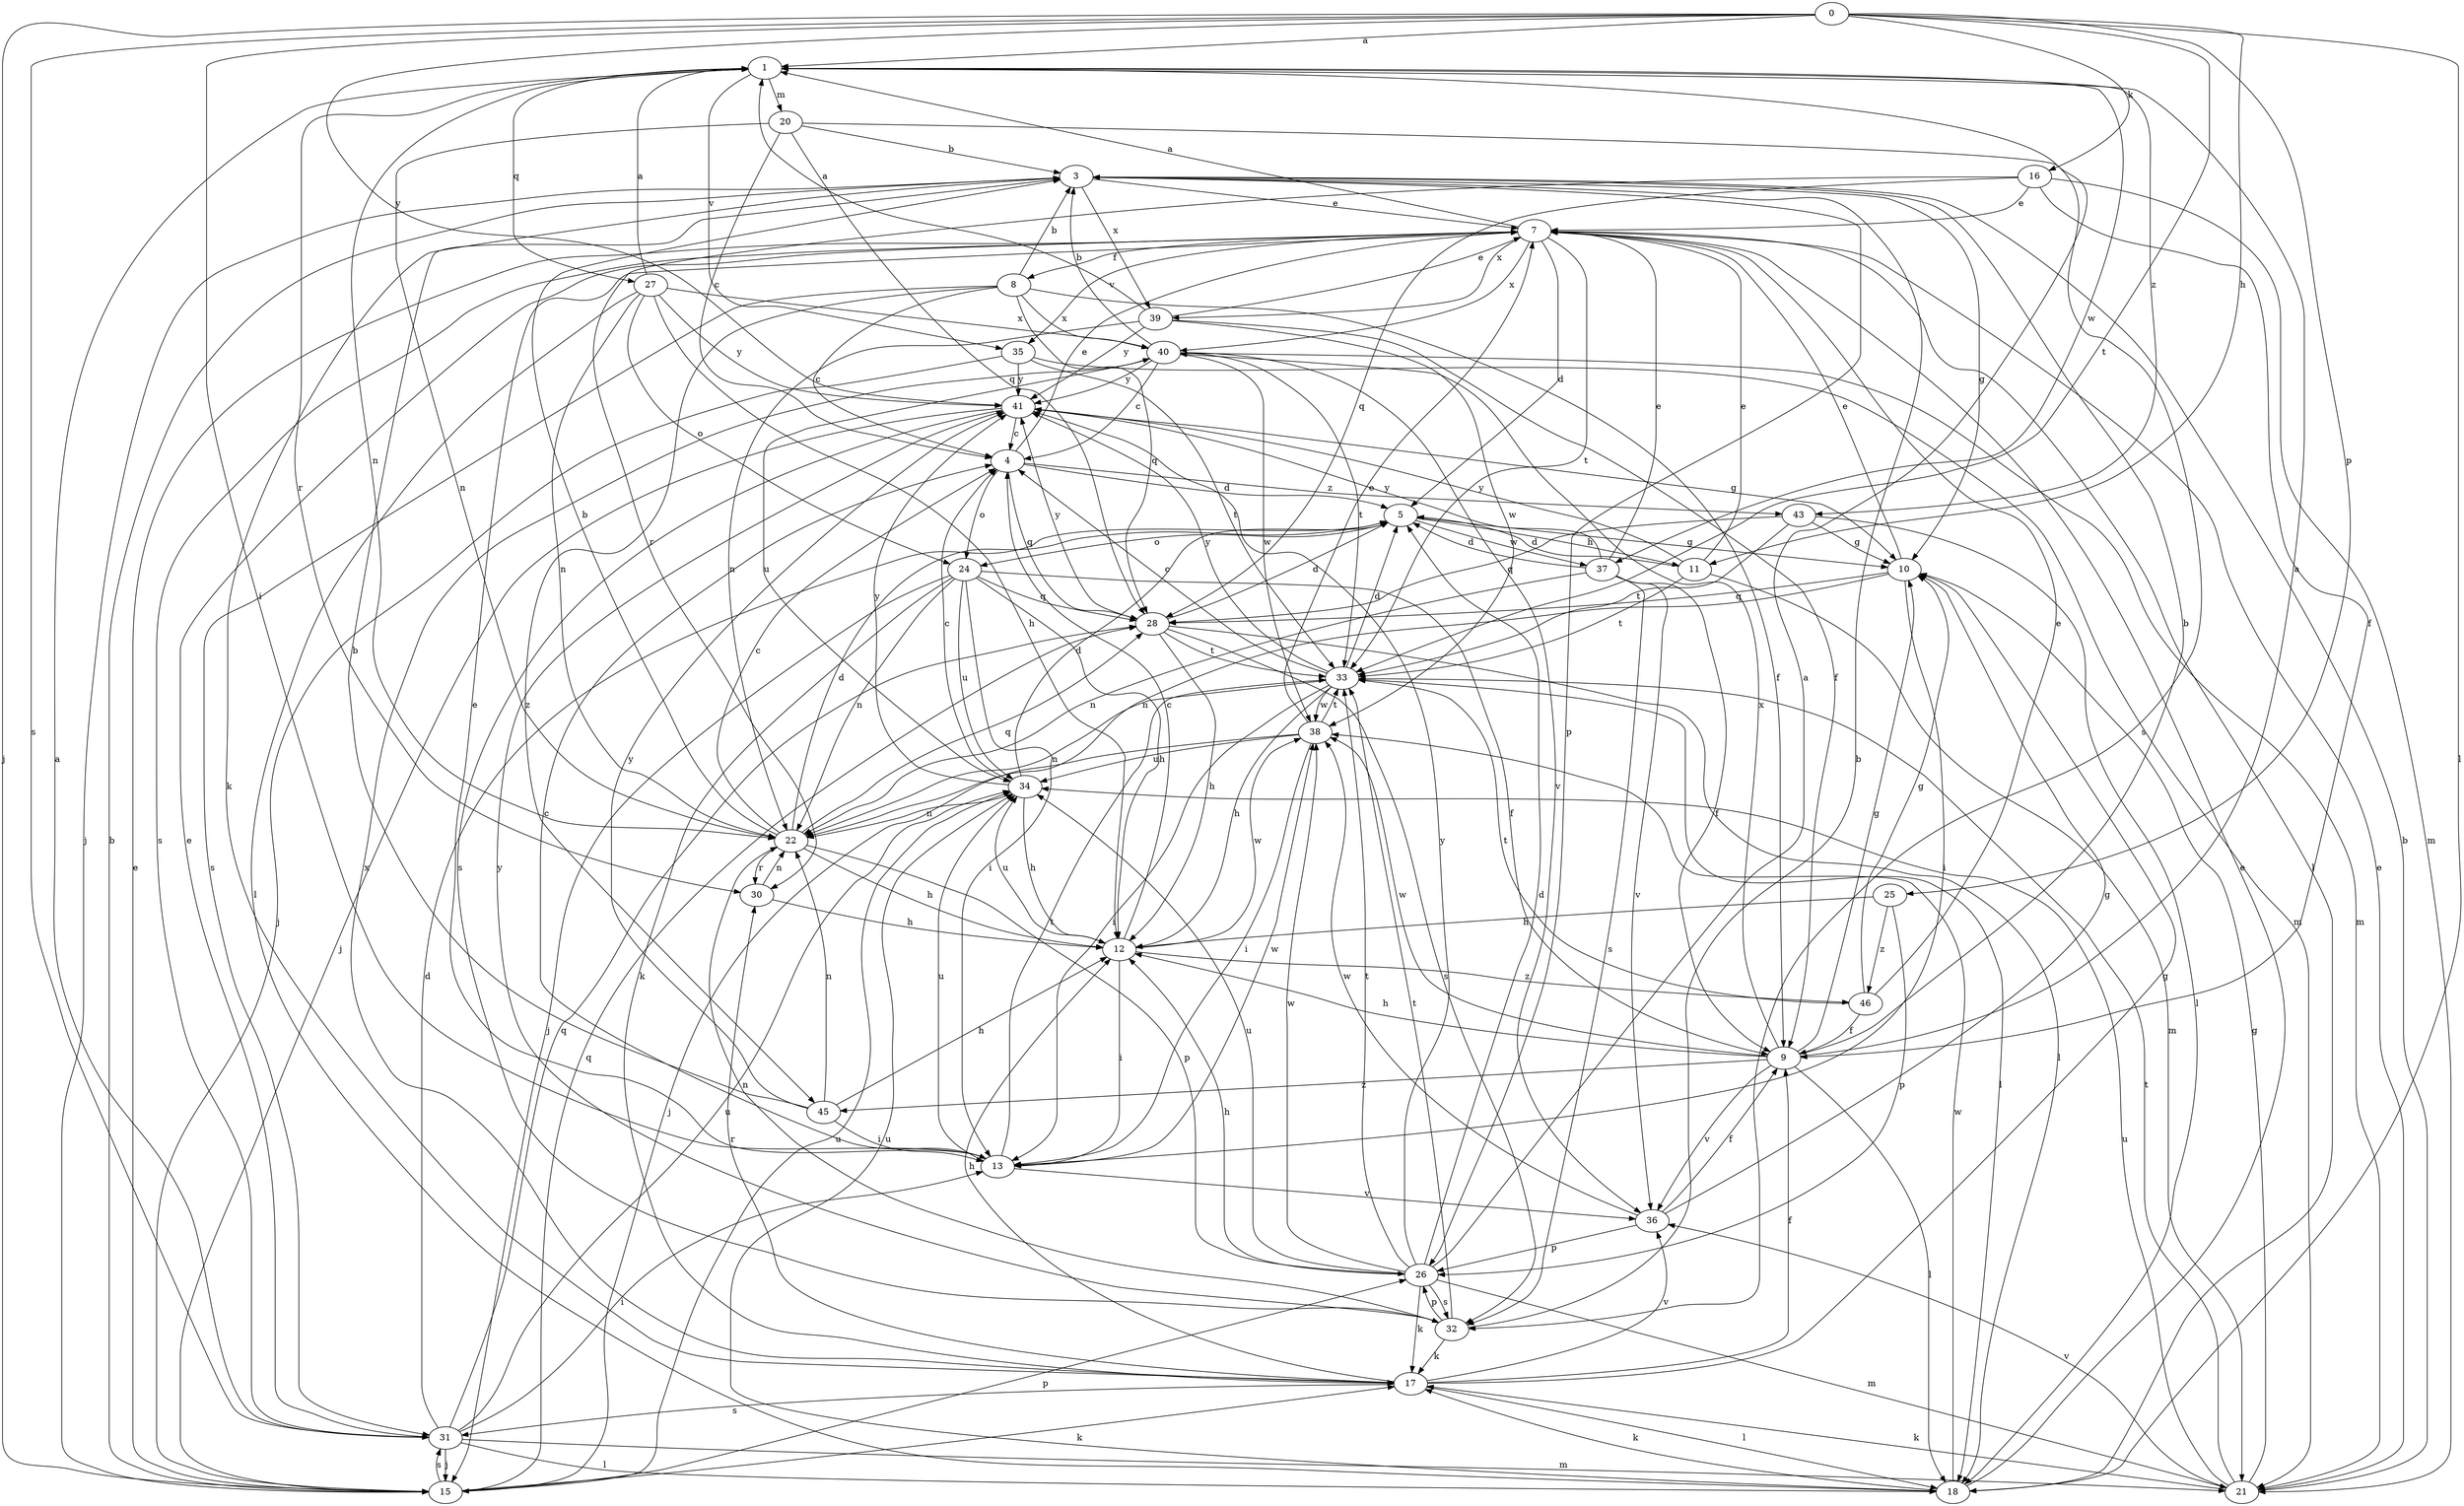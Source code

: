 strict digraph  {
0;
1;
3;
4;
5;
7;
8;
9;
10;
11;
12;
13;
15;
16;
17;
18;
20;
21;
22;
24;
25;
26;
27;
28;
30;
31;
32;
33;
34;
35;
36;
37;
38;
39;
40;
41;
43;
45;
46;
0 -> 1  [label=a];
0 -> 11  [label=h];
0 -> 13  [label=i];
0 -> 15  [label=j];
0 -> 16  [label=k];
0 -> 18  [label=l];
0 -> 25  [label=p];
0 -> 31  [label=s];
0 -> 33  [label=t];
0 -> 41  [label=y];
1 -> 20  [label=m];
1 -> 22  [label=n];
1 -> 27  [label=q];
1 -> 30  [label=r];
1 -> 35  [label=v];
1 -> 37  [label=w];
1 -> 43  [label=z];
3 -> 7  [label=e];
3 -> 10  [label=g];
3 -> 15  [label=j];
3 -> 17  [label=k];
3 -> 26  [label=p];
3 -> 39  [label=x];
4 -> 5  [label=d];
4 -> 7  [label=e];
4 -> 24  [label=o];
4 -> 28  [label=q];
4 -> 43  [label=z];
5 -> 10  [label=g];
5 -> 11  [label=h];
5 -> 24  [label=o];
5 -> 37  [label=w];
7 -> 1  [label=a];
7 -> 5  [label=d];
7 -> 8  [label=f];
7 -> 18  [label=l];
7 -> 31  [label=s];
7 -> 33  [label=t];
7 -> 35  [label=v];
7 -> 39  [label=x];
7 -> 40  [label=x];
8 -> 3  [label=b];
8 -> 4  [label=c];
8 -> 9  [label=f];
8 -> 28  [label=q];
8 -> 31  [label=s];
8 -> 40  [label=x];
8 -> 45  [label=z];
9 -> 1  [label=a];
9 -> 3  [label=b];
9 -> 10  [label=g];
9 -> 12  [label=h];
9 -> 18  [label=l];
9 -> 36  [label=v];
9 -> 38  [label=w];
9 -> 40  [label=x];
9 -> 45  [label=z];
10 -> 7  [label=e];
10 -> 13  [label=i];
10 -> 22  [label=n];
10 -> 28  [label=q];
11 -> 5  [label=d];
11 -> 7  [label=e];
11 -> 21  [label=m];
11 -> 33  [label=t];
11 -> 41  [label=y];
12 -> 4  [label=c];
12 -> 13  [label=i];
12 -> 34  [label=u];
12 -> 38  [label=w];
12 -> 46  [label=z];
13 -> 4  [label=c];
13 -> 7  [label=e];
13 -> 33  [label=t];
13 -> 34  [label=u];
13 -> 36  [label=v];
13 -> 38  [label=w];
15 -> 3  [label=b];
15 -> 7  [label=e];
15 -> 17  [label=k];
15 -> 26  [label=p];
15 -> 28  [label=q];
15 -> 31  [label=s];
15 -> 34  [label=u];
16 -> 7  [label=e];
16 -> 9  [label=f];
16 -> 21  [label=m];
16 -> 28  [label=q];
16 -> 30  [label=r];
17 -> 9  [label=f];
17 -> 10  [label=g];
17 -> 12  [label=h];
17 -> 18  [label=l];
17 -> 30  [label=r];
17 -> 31  [label=s];
17 -> 36  [label=v];
17 -> 40  [label=x];
18 -> 7  [label=e];
18 -> 17  [label=k];
18 -> 34  [label=u];
18 -> 38  [label=w];
20 -> 3  [label=b];
20 -> 4  [label=c];
20 -> 22  [label=n];
20 -> 28  [label=q];
20 -> 32  [label=s];
21 -> 3  [label=b];
21 -> 7  [label=e];
21 -> 10  [label=g];
21 -> 17  [label=k];
21 -> 33  [label=t];
21 -> 34  [label=u];
21 -> 36  [label=v];
22 -> 3  [label=b];
22 -> 4  [label=c];
22 -> 5  [label=d];
22 -> 12  [label=h];
22 -> 26  [label=p];
22 -> 28  [label=q];
22 -> 30  [label=r];
24 -> 9  [label=f];
24 -> 12  [label=h];
24 -> 13  [label=i];
24 -> 15  [label=j];
24 -> 17  [label=k];
24 -> 22  [label=n];
24 -> 28  [label=q];
24 -> 34  [label=u];
25 -> 12  [label=h];
25 -> 26  [label=p];
25 -> 46  [label=z];
26 -> 1  [label=a];
26 -> 5  [label=d];
26 -> 12  [label=h];
26 -> 17  [label=k];
26 -> 21  [label=m];
26 -> 32  [label=s];
26 -> 33  [label=t];
26 -> 34  [label=u];
26 -> 38  [label=w];
26 -> 41  [label=y];
27 -> 1  [label=a];
27 -> 12  [label=h];
27 -> 18  [label=l];
27 -> 22  [label=n];
27 -> 24  [label=o];
27 -> 40  [label=x];
27 -> 41  [label=y];
28 -> 5  [label=d];
28 -> 12  [label=h];
28 -> 18  [label=l];
28 -> 32  [label=s];
28 -> 33  [label=t];
28 -> 41  [label=y];
30 -> 12  [label=h];
30 -> 22  [label=n];
31 -> 1  [label=a];
31 -> 5  [label=d];
31 -> 7  [label=e];
31 -> 13  [label=i];
31 -> 15  [label=j];
31 -> 18  [label=l];
31 -> 21  [label=m];
31 -> 28  [label=q];
31 -> 34  [label=u];
32 -> 3  [label=b];
32 -> 17  [label=k];
32 -> 22  [label=n];
32 -> 26  [label=p];
32 -> 33  [label=t];
32 -> 41  [label=y];
33 -> 4  [label=c];
33 -> 5  [label=d];
33 -> 12  [label=h];
33 -> 13  [label=i];
33 -> 18  [label=l];
33 -> 22  [label=n];
33 -> 38  [label=w];
33 -> 41  [label=y];
34 -> 4  [label=c];
34 -> 5  [label=d];
34 -> 12  [label=h];
34 -> 22  [label=n];
34 -> 41  [label=y];
35 -> 15  [label=j];
35 -> 21  [label=m];
35 -> 33  [label=t];
35 -> 41  [label=y];
36 -> 9  [label=f];
36 -> 10  [label=g];
36 -> 26  [label=p];
36 -> 38  [label=w];
37 -> 5  [label=d];
37 -> 7  [label=e];
37 -> 9  [label=f];
37 -> 22  [label=n];
37 -> 32  [label=s];
37 -> 36  [label=v];
37 -> 41  [label=y];
38 -> 7  [label=e];
38 -> 13  [label=i];
38 -> 15  [label=j];
38 -> 33  [label=t];
38 -> 34  [label=u];
39 -> 1  [label=a];
39 -> 7  [label=e];
39 -> 9  [label=f];
39 -> 22  [label=n];
39 -> 38  [label=w];
39 -> 41  [label=y];
40 -> 3  [label=b];
40 -> 4  [label=c];
40 -> 21  [label=m];
40 -> 33  [label=t];
40 -> 34  [label=u];
40 -> 36  [label=v];
40 -> 38  [label=w];
40 -> 41  [label=y];
41 -> 4  [label=c];
41 -> 10  [label=g];
41 -> 15  [label=j];
41 -> 32  [label=s];
43 -> 10  [label=g];
43 -> 18  [label=l];
43 -> 28  [label=q];
43 -> 33  [label=t];
45 -> 3  [label=b];
45 -> 12  [label=h];
45 -> 13  [label=i];
45 -> 22  [label=n];
45 -> 41  [label=y];
46 -> 7  [label=e];
46 -> 9  [label=f];
46 -> 10  [label=g];
46 -> 33  [label=t];
}
